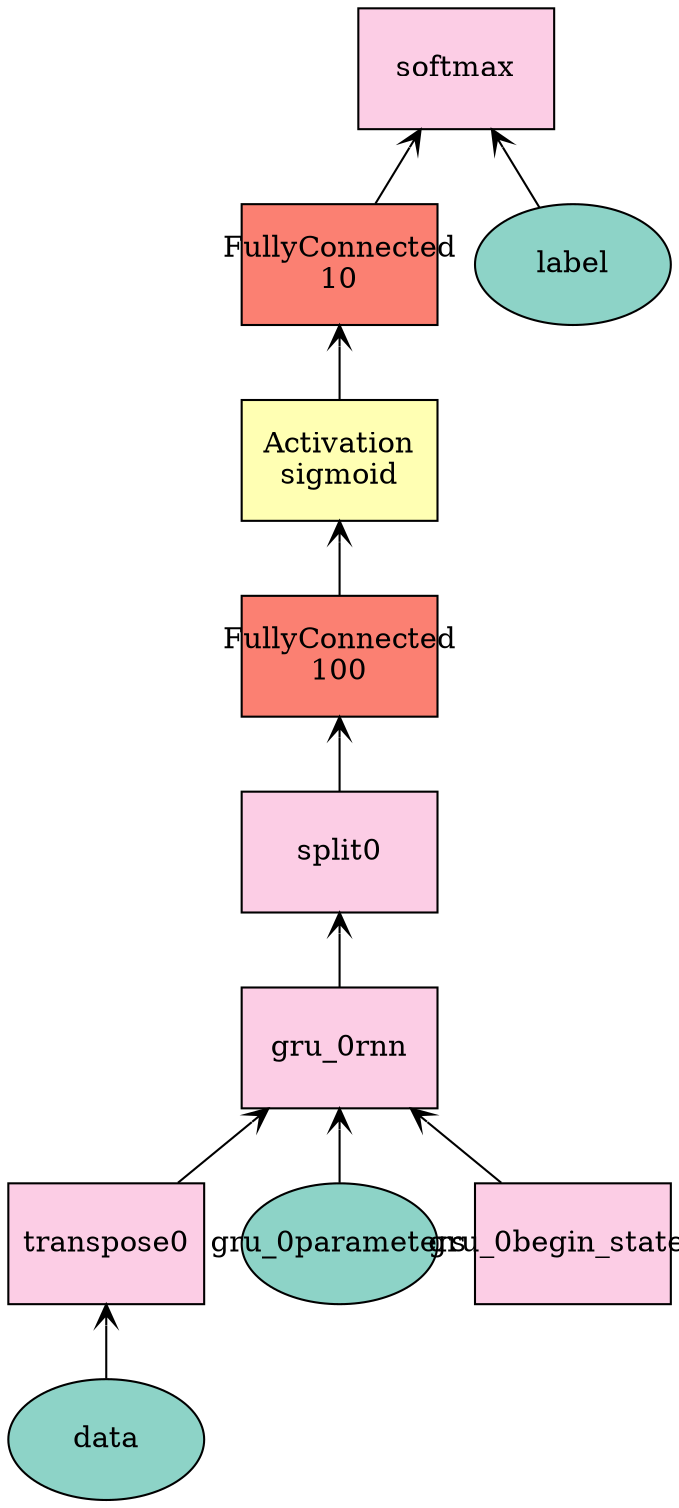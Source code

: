 digraph plot {
	data [label=data fillcolor="#8dd3c7" fixedsize=true height=0.8034 shape=oval style=filled width=1.3]
	transpose0 [label=transpose0 fillcolor="#fccde5" fixedsize=true height=0.8034 shape=box style=filled width=1.3]
	gru_0parameters [label=gru_0parameters fillcolor="#8dd3c7" fixedsize=true height=0.8034 shape=oval style=filled width=1.3]
	gru_0begin_state_0 [label=gru_0begin_state_0 fillcolor="#fccde5" fixedsize=true height=0.8034 shape=box style=filled width=1.3]
	gru_0rnn [label=gru_0rnn fillcolor="#fccde5" fixedsize=true height=0.8034 shape=box style=filled width=1.3]
	split0 [label=split0 fillcolor="#fccde5" fixedsize=true height=0.8034 shape=box style=filled width=1.3]
	affine1 [label="FullyConnected\n100" fillcolor="#fb8072" fixedsize=true height=0.8034 shape=box style=filled width=1.3]
	sigmoid1 [label="Activation\nsigmoid" fillcolor="#ffffb3" fixedsize=true height=0.8034 shape=box style=filled width=1.3]
	affine2 [label="FullyConnected\n10" fillcolor="#fb8072" fixedsize=true height=0.8034 shape=box style=filled width=1.3]
	label [label=label fillcolor="#8dd3c7" fixedsize=true height=0.8034 shape=oval style=filled width=1.3]
	softmax [label=softmax fillcolor="#fccde5" fixedsize=true height=0.8034 shape=box style=filled width=1.3]
		transpose0 -> data [arrowtail=open dir=back]
		gru_0rnn -> transpose0 [arrowtail=open dir=back]
		gru_0rnn -> gru_0parameters [arrowtail=open dir=back]
		gru_0rnn -> gru_0begin_state_0 [arrowtail=open dir=back]
		split0 -> gru_0rnn [arrowtail=open dir=back]
		affine1 -> split0 [arrowtail=open dir=back]
		sigmoid1 -> affine1 [arrowtail=open dir=back]
		affine2 -> sigmoid1 [arrowtail=open dir=back]
		softmax -> affine2 [arrowtail=open dir=back]
		softmax -> label [arrowtail=open dir=back]
}
